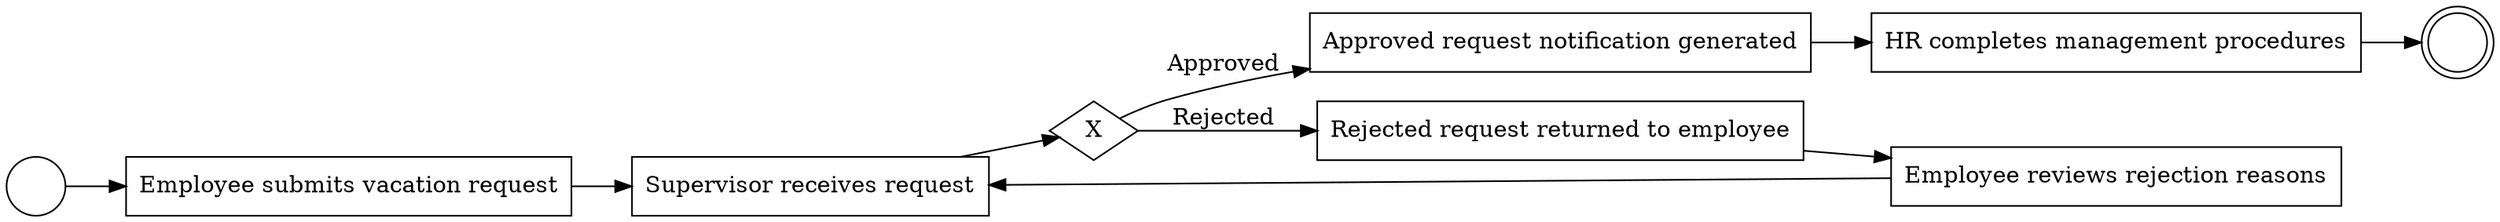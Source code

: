digraph {
rankdir=LR;
"start_1"[shape=circle label=""];
"end_1"[shape=doublecircle label=""];
"Employee submits vacation request"[shape=rectangle];
"Supervisor receives request"[shape=rectangle];
"Supervisor approves/rejects request"[shape=diamond label="X"];
"Rejected request returned to employee"[shape=rectangle];
"Employee reviews rejection reasons"[shape=rectangle];
"Approved request notification generated"[shape=rectangle];
"HR completes management procedures"[shape=rectangle];

"start_1" -> "Employee submits vacation request"
"Employee submits vacation request" -> "Supervisor receives request"
"Supervisor receives request" -> "Supervisor approves/rejects request"
"Supervisor approves/rejects request" -> "Rejected request returned to employee"[label="Rejected"]
"Supervisor approves/rejects request" -> "Approved request notification generated"[label="Approved"]
"Rejected request returned to employee" -> "Employee reviews rejection reasons"
"Employee reviews rejection reasons" -> "Supervisor receives request"
"Approved request notification generated" -> "HR completes management procedures"
"HR completes management procedures" -> "end_1"
}